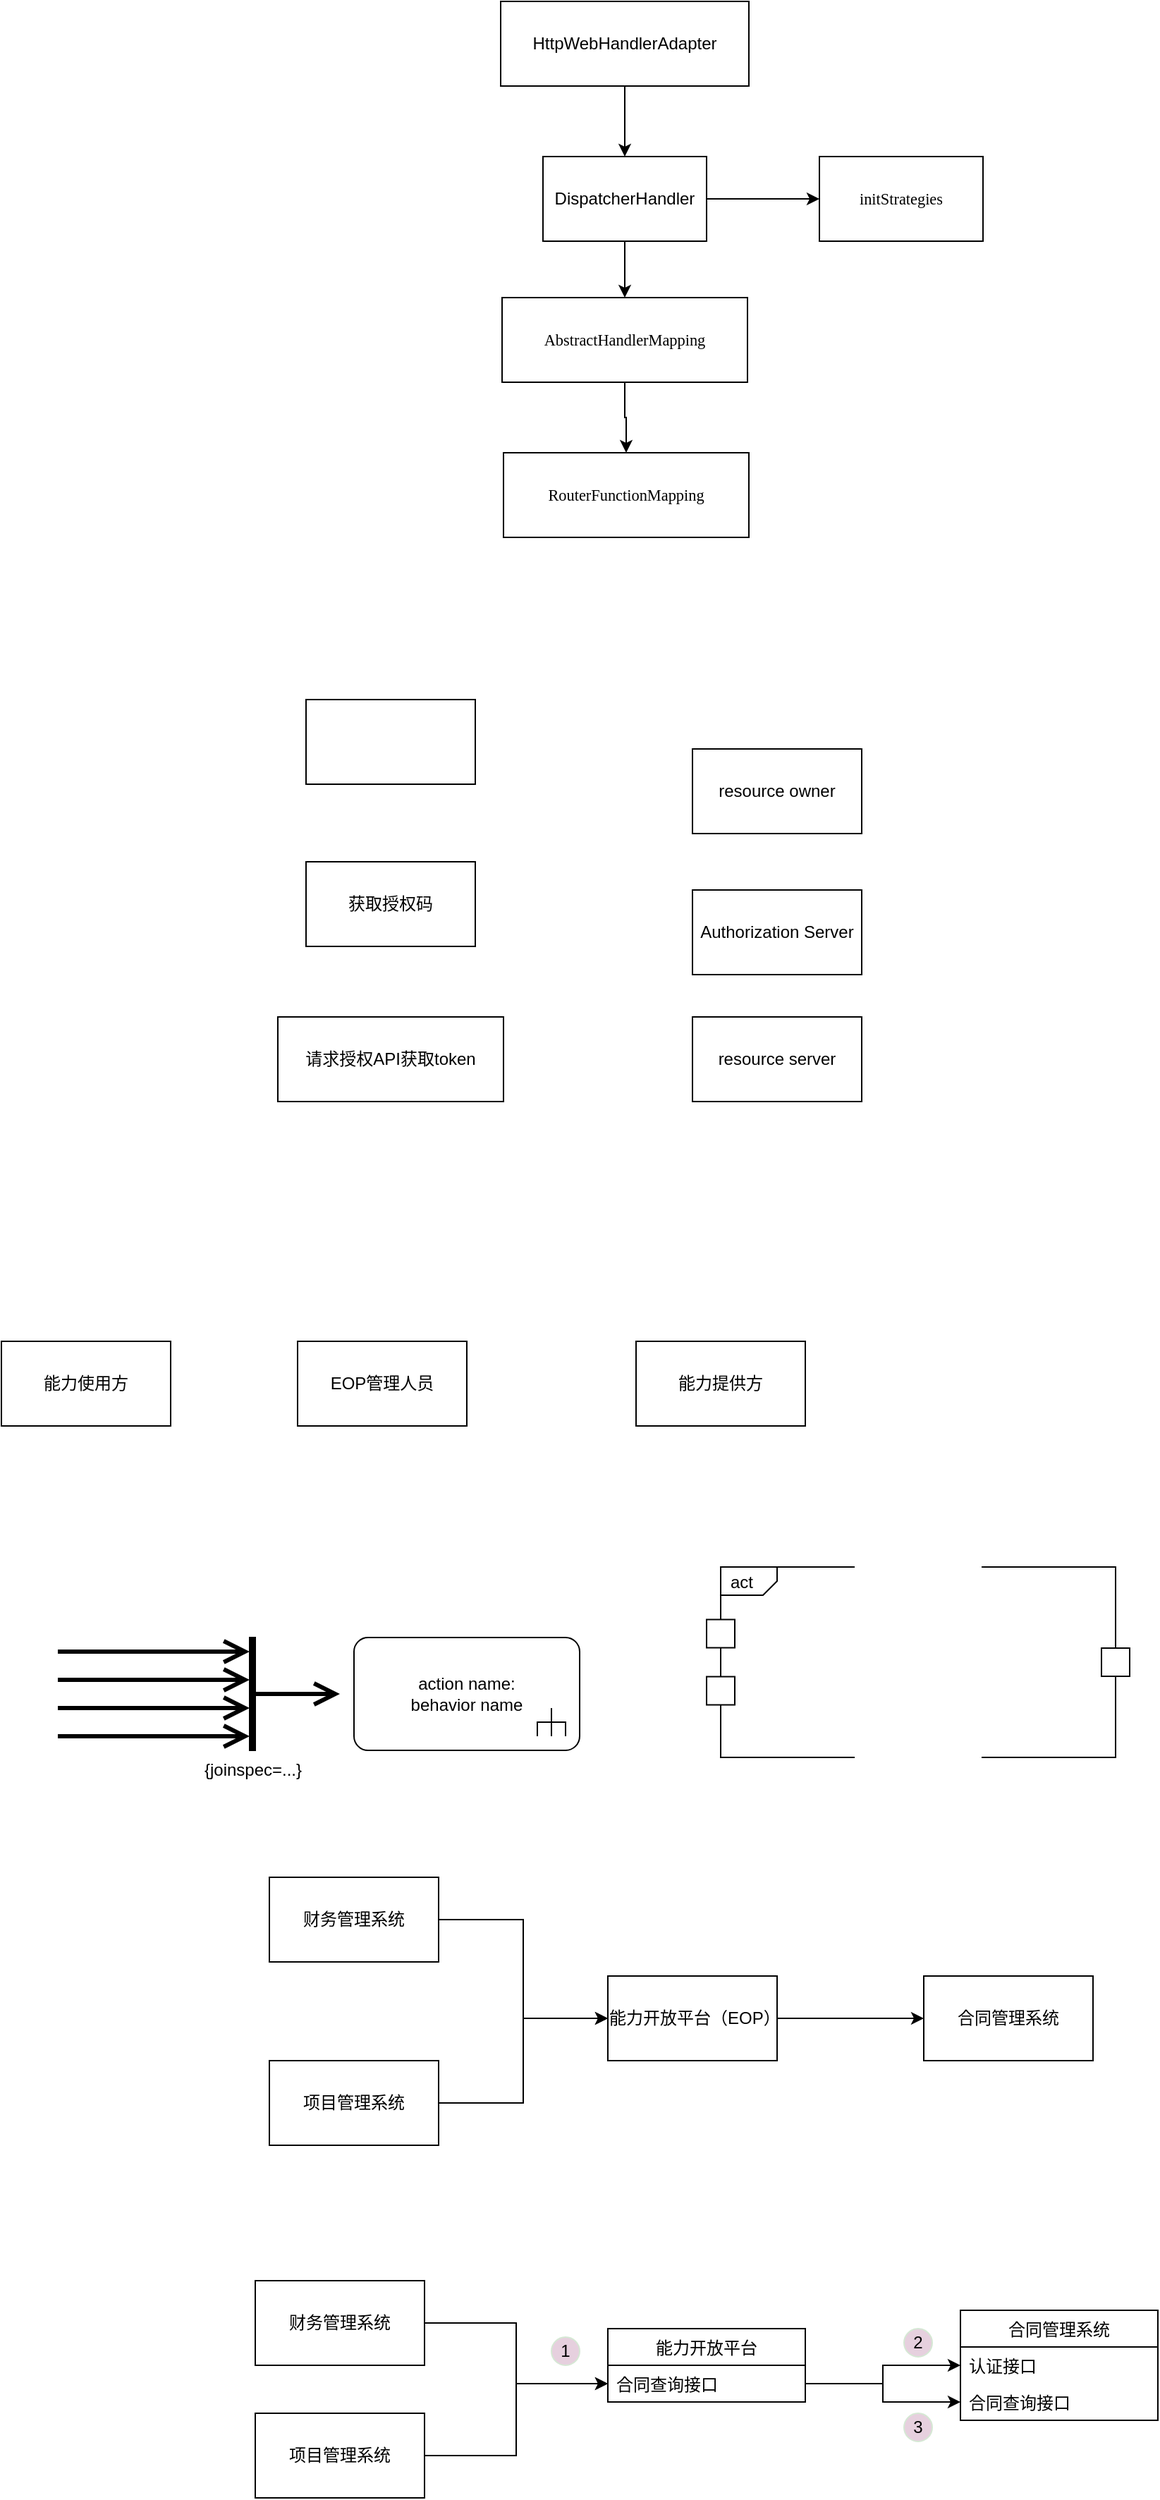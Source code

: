 <mxfile version="16.6.4" type="github">
  <diagram id="C5RBs43oDa-KdzZeNtuy" name="Page-1">
    <mxGraphModel dx="1865" dy="491" grid="1" gridSize="10" guides="1" tooltips="1" connect="1" arrows="1" fold="1" page="1" pageScale="1" pageWidth="827" pageHeight="1169" math="0" shadow="0">
      <root>
        <mxCell id="WIyWlLk6GJQsqaUBKTNV-0" />
        <mxCell id="WIyWlLk6GJQsqaUBKTNV-1" parent="WIyWlLk6GJQsqaUBKTNV-0" />
        <mxCell id="GrZb4gvo8PiQvZOxw_Kl-0" value="" style="edgeStyle=orthogonalEdgeStyle;rounded=0;orthogonalLoop=1;jettySize=auto;html=1;" parent="WIyWlLk6GJQsqaUBKTNV-1" source="GrZb4gvo8PiQvZOxw_Kl-2" target="GrZb4gvo8PiQvZOxw_Kl-3" edge="1">
          <mxGeometry relative="1" as="geometry" />
        </mxCell>
        <mxCell id="GrZb4gvo8PiQvZOxw_Kl-1" value="" style="edgeStyle=orthogonalEdgeStyle;rounded=0;orthogonalLoop=1;jettySize=auto;html=1;" parent="WIyWlLk6GJQsqaUBKTNV-1" source="GrZb4gvo8PiQvZOxw_Kl-2" target="GrZb4gvo8PiQvZOxw_Kl-7" edge="1">
          <mxGeometry relative="1" as="geometry" />
        </mxCell>
        <mxCell id="GrZb4gvo8PiQvZOxw_Kl-2" value="DispatcherHandler" style="rounded=0;whiteSpace=wrap;html=1;" parent="WIyWlLk6GJQsqaUBKTNV-1" vertex="1">
          <mxGeometry x="294" y="140" width="116" height="60" as="geometry" />
        </mxCell>
        <mxCell id="GrZb4gvo8PiQvZOxw_Kl-3" value="&lt;pre style=&quot;background-color: rgb(255 , 255 , 255) ; font-family: &amp;#34;consolas&amp;#34; ; font-size: 8.4pt&quot;&gt;initStrategies&lt;/pre&gt;" style="rounded=0;whiteSpace=wrap;html=1;" parent="WIyWlLk6GJQsqaUBKTNV-1" vertex="1">
          <mxGeometry x="490" y="140" width="116" height="60" as="geometry" />
        </mxCell>
        <mxCell id="GrZb4gvo8PiQvZOxw_Kl-4" value="" style="edgeStyle=orthogonalEdgeStyle;rounded=0;orthogonalLoop=1;jettySize=auto;html=1;" parent="WIyWlLk6GJQsqaUBKTNV-1" source="GrZb4gvo8PiQvZOxw_Kl-5" target="GrZb4gvo8PiQvZOxw_Kl-2" edge="1">
          <mxGeometry relative="1" as="geometry" />
        </mxCell>
        <mxCell id="GrZb4gvo8PiQvZOxw_Kl-5" value="HttpWebHandlerAdapter" style="rounded=0;whiteSpace=wrap;html=1;" parent="WIyWlLk6GJQsqaUBKTNV-1" vertex="1">
          <mxGeometry x="264" y="30" width="176" height="60" as="geometry" />
        </mxCell>
        <mxCell id="GrZb4gvo8PiQvZOxw_Kl-6" value="" style="edgeStyle=orthogonalEdgeStyle;rounded=0;orthogonalLoop=1;jettySize=auto;html=1;" parent="WIyWlLk6GJQsqaUBKTNV-1" source="GrZb4gvo8PiQvZOxw_Kl-7" target="GrZb4gvo8PiQvZOxw_Kl-8" edge="1">
          <mxGeometry relative="1" as="geometry" />
        </mxCell>
        <mxCell id="GrZb4gvo8PiQvZOxw_Kl-7" value="&lt;pre style=&quot;background-color: rgb(255 , 255 , 255) ; font-family: &amp;#34;consolas&amp;#34; ; font-size: 8.4pt&quot;&gt;AbstractHandlerMapping&lt;/pre&gt;" style="rounded=0;whiteSpace=wrap;html=1;" parent="WIyWlLk6GJQsqaUBKTNV-1" vertex="1">
          <mxGeometry x="265" y="240" width="174" height="60" as="geometry" />
        </mxCell>
        <mxCell id="GrZb4gvo8PiQvZOxw_Kl-8" value="&lt;pre style=&quot;background-color: rgb(255 , 255 , 255) ; font-family: &amp;#34;consolas&amp;#34; ; font-size: 8.4pt&quot;&gt;&lt;pre style=&quot;font-family: &amp;#34;consolas&amp;#34; ; font-size: 8.4pt&quot;&gt;RouterFunctionMapping&lt;/pre&gt;&lt;/pre&gt;" style="rounded=0;whiteSpace=wrap;html=1;" parent="WIyWlLk6GJQsqaUBKTNV-1" vertex="1">
          <mxGeometry x="266" y="350" width="174" height="60" as="geometry" />
        </mxCell>
        <mxCell id="IQ7TaA40rutZ4bLO0MxX-0" value="resource owner" style="rounded=0;whiteSpace=wrap;html=1;" vertex="1" parent="WIyWlLk6GJQsqaUBKTNV-1">
          <mxGeometry x="400" y="560" width="120" height="60" as="geometry" />
        </mxCell>
        <mxCell id="IQ7TaA40rutZ4bLO0MxX-1" value="resource server" style="rounded=0;whiteSpace=wrap;html=1;" vertex="1" parent="WIyWlLk6GJQsqaUBKTNV-1">
          <mxGeometry x="400" y="750" width="120" height="60" as="geometry" />
        </mxCell>
        <mxCell id="IQ7TaA40rutZ4bLO0MxX-2" value="Authorization Server" style="rounded=0;whiteSpace=wrap;html=1;" vertex="1" parent="WIyWlLk6GJQsqaUBKTNV-1">
          <mxGeometry x="400" y="660" width="120" height="60" as="geometry" />
        </mxCell>
        <mxCell id="IQ7TaA40rutZ4bLO0MxX-3" value="请求授权API获取token" style="rounded=0;whiteSpace=wrap;html=1;" vertex="1" parent="WIyWlLk6GJQsqaUBKTNV-1">
          <mxGeometry x="106" y="750" width="160" height="60" as="geometry" />
        </mxCell>
        <mxCell id="IQ7TaA40rutZ4bLO0MxX-4" value="获取授权码" style="rounded=0;whiteSpace=wrap;html=1;" vertex="1" parent="WIyWlLk6GJQsqaUBKTNV-1">
          <mxGeometry x="126" y="640" width="120" height="60" as="geometry" />
        </mxCell>
        <mxCell id="IQ7TaA40rutZ4bLO0MxX-5" value="" style="rounded=0;whiteSpace=wrap;html=1;" vertex="1" parent="WIyWlLk6GJQsqaUBKTNV-1">
          <mxGeometry x="126" y="525" width="120" height="60" as="geometry" />
        </mxCell>
        <mxCell id="IQ7TaA40rutZ4bLO0MxX-6" value="能力提供方" style="rounded=0;whiteSpace=wrap;html=1;" vertex="1" parent="WIyWlLk6GJQsqaUBKTNV-1">
          <mxGeometry x="360" y="980" width="120" height="60" as="geometry" />
        </mxCell>
        <mxCell id="IQ7TaA40rutZ4bLO0MxX-7" value="能力使用方" style="rounded=0;whiteSpace=wrap;html=1;" vertex="1" parent="WIyWlLk6GJQsqaUBKTNV-1">
          <mxGeometry x="-90" y="980" width="120" height="60" as="geometry" />
        </mxCell>
        <mxCell id="IQ7TaA40rutZ4bLO0MxX-8" value="EOP管理人员" style="rounded=0;whiteSpace=wrap;html=1;" vertex="1" parent="WIyWlLk6GJQsqaUBKTNV-1">
          <mxGeometry x="120" y="980" width="120" height="60" as="geometry" />
        </mxCell>
        <mxCell id="IQ7TaA40rutZ4bLO0MxX-14" value="action name:&#xa;behavior name" style="html=1;shape=mxgraph.sysml.callBehAct;whiteSpace=wrap;align=center;" vertex="1" parent="WIyWlLk6GJQsqaUBKTNV-1">
          <mxGeometry x="160" y="1190" width="160" height="80" as="geometry" />
        </mxCell>
        <mxCell id="IQ7TaA40rutZ4bLO0MxX-15" value="act" style="html=1;shape=mxgraph.sysml.actParamNode;align=left;spacingLeft=15;verticalAlign=top;spacingTop=-3;" vertex="1" parent="WIyWlLk6GJQsqaUBKTNV-1">
          <mxGeometry x="410" y="1140" width="300" height="135" as="geometry" />
        </mxCell>
        <mxCell id="IQ7TaA40rutZ4bLO0MxX-16" value="{joinspec=...}" style="shape=rect;html=1;fillColor=#000000;verticalLabelPosition=bottom;labelBackgroundColor=#ffffff;verticalAlign=top;" vertex="1" parent="WIyWlLk6GJQsqaUBKTNV-1">
          <mxGeometry x="86" y="1190" width="4" height="80" as="geometry" />
        </mxCell>
        <mxCell id="IQ7TaA40rutZ4bLO0MxX-17" value="" style="edgeStyle=elbowEdgeStyle;html=1;elbow=horizontal;rounded=0;endArrow=open;strokeWidth=3;endSize=12;" edge="1" source="IQ7TaA40rutZ4bLO0MxX-16" parent="WIyWlLk6GJQsqaUBKTNV-1">
          <mxGeometry relative="1" as="geometry">
            <mxPoint x="150" y="1230" as="targetPoint" />
          </mxGeometry>
        </mxCell>
        <mxCell id="IQ7TaA40rutZ4bLO0MxX-18" value="" style="edgeStyle=elbowEdgeStyle;html=1;elbow=vertical;startArrow=open;endArrow=none;rounded=0;strokeWidth=3;startSize=12;" edge="1" source="IQ7TaA40rutZ4bLO0MxX-16" parent="WIyWlLk6GJQsqaUBKTNV-1">
          <mxGeometry relative="1" as="geometry">
            <mxPoint x="-50" y="1200" as="targetPoint" />
          </mxGeometry>
        </mxCell>
        <mxCell id="IQ7TaA40rutZ4bLO0MxX-19" value="" style="edgeStyle=elbowEdgeStyle;html=1;elbow=vertical;startArrow=open;endArrow=none;rounded=0;strokeWidth=3;startSize=12;" edge="1" source="IQ7TaA40rutZ4bLO0MxX-16" parent="WIyWlLk6GJQsqaUBKTNV-1">
          <mxGeometry relative="1" as="geometry">
            <mxPoint x="-50" y="1220" as="targetPoint" />
          </mxGeometry>
        </mxCell>
        <mxCell id="IQ7TaA40rutZ4bLO0MxX-20" value="" style="edgeStyle=elbowEdgeStyle;html=1;elbow=vertical;startArrow=open;endArrow=none;rounded=0;strokeWidth=3;startSize=12;" edge="1" source="IQ7TaA40rutZ4bLO0MxX-16" parent="WIyWlLk6GJQsqaUBKTNV-1">
          <mxGeometry relative="1" as="geometry">
            <mxPoint x="-50" y="1240" as="targetPoint" />
          </mxGeometry>
        </mxCell>
        <mxCell id="IQ7TaA40rutZ4bLO0MxX-21" value="" style="edgeStyle=elbowEdgeStyle;html=1;elbow=vertical;startArrow=open;endArrow=none;rounded=0;strokeWidth=3;startSize=12;" edge="1" source="IQ7TaA40rutZ4bLO0MxX-16" parent="WIyWlLk6GJQsqaUBKTNV-1">
          <mxGeometry relative="1" as="geometry">
            <mxPoint x="-50" y="1260" as="targetPoint" />
          </mxGeometry>
        </mxCell>
        <mxCell id="IQ7TaA40rutZ4bLO0MxX-43" style="edgeStyle=orthogonalEdgeStyle;rounded=0;orthogonalLoop=1;jettySize=auto;html=1;exitX=1;exitY=0.5;exitDx=0;exitDy=0;entryX=0;entryY=0.5;entryDx=0;entryDy=0;" edge="1" parent="WIyWlLk6GJQsqaUBKTNV-1" source="IQ7TaA40rutZ4bLO0MxX-37" target="IQ7TaA40rutZ4bLO0MxX-40">
          <mxGeometry relative="1" as="geometry" />
        </mxCell>
        <mxCell id="IQ7TaA40rutZ4bLO0MxX-37" value="财务管理系统" style="rounded=0;whiteSpace=wrap;html=1;" vertex="1" parent="WIyWlLk6GJQsqaUBKTNV-1">
          <mxGeometry x="100" y="1360" width="120" height="60" as="geometry" />
        </mxCell>
        <mxCell id="IQ7TaA40rutZ4bLO0MxX-44" style="edgeStyle=orthogonalEdgeStyle;rounded=0;orthogonalLoop=1;jettySize=auto;html=1;exitX=1;exitY=0.5;exitDx=0;exitDy=0;entryX=0;entryY=0.5;entryDx=0;entryDy=0;" edge="1" parent="WIyWlLk6GJQsqaUBKTNV-1" source="IQ7TaA40rutZ4bLO0MxX-38" target="IQ7TaA40rutZ4bLO0MxX-40">
          <mxGeometry relative="1" as="geometry" />
        </mxCell>
        <mxCell id="IQ7TaA40rutZ4bLO0MxX-38" value="项目管理系统" style="rounded=0;whiteSpace=wrap;html=1;" vertex="1" parent="WIyWlLk6GJQsqaUBKTNV-1">
          <mxGeometry x="100" y="1490" width="120" height="60" as="geometry" />
        </mxCell>
        <mxCell id="IQ7TaA40rutZ4bLO0MxX-39" value="合同管理系统" style="rounded=0;whiteSpace=wrap;html=1;" vertex="1" parent="WIyWlLk6GJQsqaUBKTNV-1">
          <mxGeometry x="564" y="1430" width="120" height="60" as="geometry" />
        </mxCell>
        <mxCell id="IQ7TaA40rutZ4bLO0MxX-45" style="edgeStyle=orthogonalEdgeStyle;rounded=0;orthogonalLoop=1;jettySize=auto;html=1;exitX=1;exitY=0.5;exitDx=0;exitDy=0;entryX=0;entryY=0.5;entryDx=0;entryDy=0;" edge="1" parent="WIyWlLk6GJQsqaUBKTNV-1" source="IQ7TaA40rutZ4bLO0MxX-40" target="IQ7TaA40rutZ4bLO0MxX-39">
          <mxGeometry relative="1" as="geometry" />
        </mxCell>
        <mxCell id="IQ7TaA40rutZ4bLO0MxX-40" value="能力开放平台（EOP）" style="rounded=0;whiteSpace=wrap;html=1;" vertex="1" parent="WIyWlLk6GJQsqaUBKTNV-1">
          <mxGeometry x="340" y="1430" width="120" height="60" as="geometry" />
        </mxCell>
        <mxCell id="IQ7TaA40rutZ4bLO0MxX-66" value="能力开放平台" style="swimlane;fontStyle=0;childLayout=stackLayout;horizontal=1;startSize=26;fillColor=none;horizontalStack=0;resizeParent=1;resizeParentMax=0;resizeLast=0;collapsible=1;marginBottom=0;" vertex="1" parent="WIyWlLk6GJQsqaUBKTNV-1">
          <mxGeometry x="340" y="1680" width="140" height="52" as="geometry" />
        </mxCell>
        <mxCell id="IQ7TaA40rutZ4bLO0MxX-67" value="合同查询接口" style="text;strokeColor=none;fillColor=none;align=left;verticalAlign=top;spacingLeft=4;spacingRight=4;overflow=hidden;rotatable=0;points=[[0,0.5],[1,0.5]];portConstraint=eastwest;" vertex="1" parent="IQ7TaA40rutZ4bLO0MxX-66">
          <mxGeometry y="26" width="140" height="26" as="geometry" />
        </mxCell>
        <mxCell id="IQ7TaA40rutZ4bLO0MxX-70" value="合同管理系统" style="swimlane;fontStyle=0;childLayout=stackLayout;horizontal=1;startSize=26;fillColor=none;horizontalStack=0;resizeParent=1;resizeParentMax=0;resizeLast=0;collapsible=1;marginBottom=0;" vertex="1" parent="WIyWlLk6GJQsqaUBKTNV-1">
          <mxGeometry x="590" y="1667" width="140" height="78" as="geometry" />
        </mxCell>
        <mxCell id="IQ7TaA40rutZ4bLO0MxX-71" value="认证接口" style="text;strokeColor=none;fillColor=none;align=left;verticalAlign=top;spacingLeft=4;spacingRight=4;overflow=hidden;rotatable=0;points=[[0,0.5],[1,0.5]];portConstraint=eastwest;" vertex="1" parent="IQ7TaA40rutZ4bLO0MxX-70">
          <mxGeometry y="26" width="140" height="26" as="geometry" />
        </mxCell>
        <mxCell id="IQ7TaA40rutZ4bLO0MxX-72" value="合同查询接口" style="text;strokeColor=none;fillColor=none;align=left;verticalAlign=top;spacingLeft=4;spacingRight=4;overflow=hidden;rotatable=0;points=[[0,0.5],[1,0.5]];portConstraint=eastwest;" vertex="1" parent="IQ7TaA40rutZ4bLO0MxX-70">
          <mxGeometry y="52" width="140" height="26" as="geometry" />
        </mxCell>
        <mxCell id="IQ7TaA40rutZ4bLO0MxX-73" style="edgeStyle=orthogonalEdgeStyle;rounded=0;orthogonalLoop=1;jettySize=auto;html=1;exitX=1;exitY=0.5;exitDx=0;exitDy=0;entryX=0;entryY=0.5;entryDx=0;entryDy=0;" edge="1" parent="WIyWlLk6GJQsqaUBKTNV-1" source="IQ7TaA40rutZ4bLO0MxX-67" target="IQ7TaA40rutZ4bLO0MxX-71">
          <mxGeometry relative="1" as="geometry" />
        </mxCell>
        <mxCell id="IQ7TaA40rutZ4bLO0MxX-74" style="edgeStyle=orthogonalEdgeStyle;rounded=0;orthogonalLoop=1;jettySize=auto;html=1;exitX=1;exitY=0.5;exitDx=0;exitDy=0;entryX=0;entryY=0.5;entryDx=0;entryDy=0;" edge="1" parent="WIyWlLk6GJQsqaUBKTNV-1" source="IQ7TaA40rutZ4bLO0MxX-67" target="IQ7TaA40rutZ4bLO0MxX-72">
          <mxGeometry relative="1" as="geometry" />
        </mxCell>
        <mxCell id="IQ7TaA40rutZ4bLO0MxX-77" style="edgeStyle=orthogonalEdgeStyle;rounded=0;orthogonalLoop=1;jettySize=auto;html=1;exitX=1;exitY=0.5;exitDx=0;exitDy=0;entryX=0;entryY=0.5;entryDx=0;entryDy=0;" edge="1" parent="WIyWlLk6GJQsqaUBKTNV-1" source="IQ7TaA40rutZ4bLO0MxX-75" target="IQ7TaA40rutZ4bLO0MxX-67">
          <mxGeometry relative="1" as="geometry" />
        </mxCell>
        <mxCell id="IQ7TaA40rutZ4bLO0MxX-75" value="财务管理系统" style="rounded=0;whiteSpace=wrap;html=1;" vertex="1" parent="WIyWlLk6GJQsqaUBKTNV-1">
          <mxGeometry x="90" y="1646" width="120" height="60" as="geometry" />
        </mxCell>
        <mxCell id="IQ7TaA40rutZ4bLO0MxX-79" style="edgeStyle=orthogonalEdgeStyle;rounded=0;orthogonalLoop=1;jettySize=auto;html=1;exitX=1;exitY=0.5;exitDx=0;exitDy=0;entryX=0;entryY=0.5;entryDx=0;entryDy=0;" edge="1" parent="WIyWlLk6GJQsqaUBKTNV-1" source="IQ7TaA40rutZ4bLO0MxX-76" target="IQ7TaA40rutZ4bLO0MxX-67">
          <mxGeometry relative="1" as="geometry">
            <Array as="points">
              <mxPoint x="275" y="1770" />
              <mxPoint x="275" y="1719" />
            </Array>
          </mxGeometry>
        </mxCell>
        <mxCell id="IQ7TaA40rutZ4bLO0MxX-76" value="项目管理系统" style="rounded=0;whiteSpace=wrap;html=1;" vertex="1" parent="WIyWlLk6GJQsqaUBKTNV-1">
          <mxGeometry x="90" y="1740" width="120" height="60" as="geometry" />
        </mxCell>
        <mxCell id="IQ7TaA40rutZ4bLO0MxX-80" value="1" style="ellipse;whiteSpace=wrap;html=1;aspect=fixed;strokeColor=#D5E8D4;fillColor=#E6D0DE;" vertex="1" parent="WIyWlLk6GJQsqaUBKTNV-1">
          <mxGeometry x="300" y="1686" width="20" height="20" as="geometry" />
        </mxCell>
        <mxCell id="IQ7TaA40rutZ4bLO0MxX-86" value="2" style="ellipse;whiteSpace=wrap;html=1;aspect=fixed;strokeColor=#D5E8D4;fillColor=#E6D0DE;" vertex="1" parent="WIyWlLk6GJQsqaUBKTNV-1">
          <mxGeometry x="550" y="1680" width="20" height="20" as="geometry" />
        </mxCell>
        <mxCell id="IQ7TaA40rutZ4bLO0MxX-87" value="3" style="ellipse;whiteSpace=wrap;html=1;aspect=fixed;strokeColor=#D5E8D4;fillColor=#E6D0DE;" vertex="1" parent="WIyWlLk6GJQsqaUBKTNV-1">
          <mxGeometry x="550" y="1740" width="20" height="20" as="geometry" />
        </mxCell>
      </root>
    </mxGraphModel>
  </diagram>
</mxfile>

